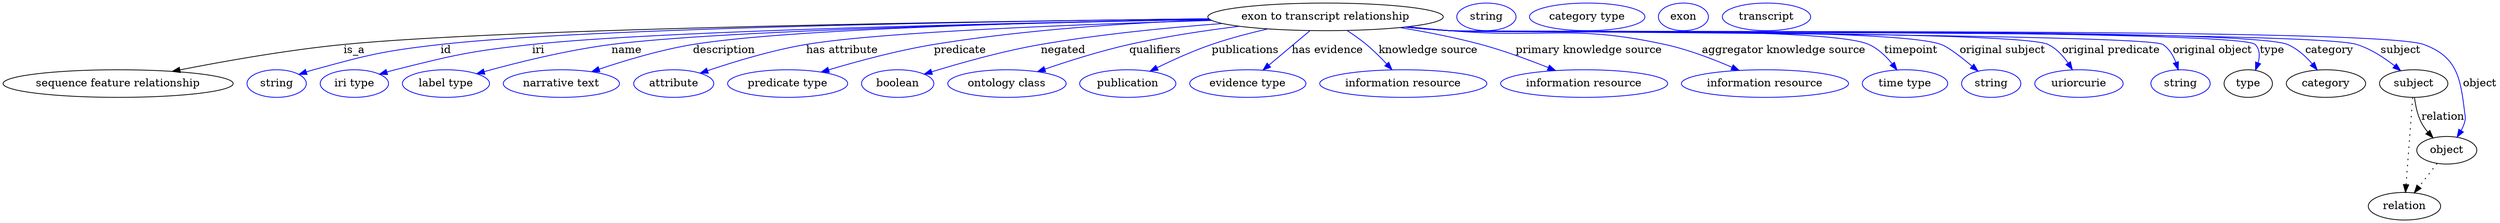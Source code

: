 digraph {
	graph [bb="0,0,3238.5,283"];
	node [label="\N"];
	"exon to transcript relationship"	[height=0.5,
		label="exon to transcript relationship",
		pos="1716.5,265",
		width=4.2427];
	"sequence feature relationship"	[height=0.5,
		pos="149.49,178",
		width=4.1524];
	"exon to transcript relationship" -> "sequence feature relationship"	[label=is_a,
		lp="457.49,221.5",
		pos="e,220.1,193.89 1565.1,262.51 1276.3,259.24 656.64,249.95 443.49,229 370.79,221.85 288.92,207.4 230.08,195.86"];
	id	[color=blue,
		height=0.5,
		label=string,
		pos="355.49,178",
		width=1.0652];
	"exon to transcript relationship" -> id	[color=blue,
		label=id,
		lp="577.49,221.5",
		pos="e,384.21,189.94 1565.2,262.47 1299.3,259.27 758.51,250.3 570.49,229 495.31,220.48 476.45,216.02 403.49,196 400.33,195.13 397.09,\
194.16 393.84,193.14",
		style=solid];
	iri	[color=blue,
		height=0.5,
		label="iri type",
		pos="456.49,178",
		width=1.2277];
	"exon to transcript relationship" -> iri	[color=blue,
		label=iri,
		lp="701.49,221.5",
		pos="e,489.09,190.21 1566.2,261.51 1324,257.04 857.94,246.47 693.49,229 610.87,220.22 590.11,216.07 509.49,196 506.05,195.15 502.52,194.19 \
498.98,193.17",
		style=solid];
	name	[color=blue,
		height=0.5,
		label="label type",
		pos="575.49,178",
		width=1.5707];
	"exon to transcript relationship" -> name	[color=blue,
		label=name,
		lp="810.49,221.5",
		pos="e,615.46,190.85 1566.4,261.61 1343.6,257.51 935.89,247.69 790.49,229 733.01,221.61 668.41,205.5 625.17,193.56",
		style=solid];
	description	[color=blue,
		height=0.5,
		label="narrative text",
		pos="725.49,178",
		width=2.0943];
	"exon to transcript relationship" -> description	[color=blue,
		label=description,
		lp="935.99,221.5",
		pos="e,764.69,193.5 1565.8,261.96 1364.8,258.48 1020,249.65 895.49,229 853.78,222.08 807.86,208.18 774.27,196.79",
		style=solid];
	"has attribute"	[color=blue,
		height=0.5,
		label=attribute,
		pos="870.49,178",
		width=1.4443];
	"exon to transcript relationship" -> "has attribute"	[color=blue,
		label="has attribute",
		lp="1089.5,221.5",
		pos="e,904.86,191.55 1569,260.31 1401.8,255.44 1140,245.47 1042.5,229 998.11,221.5 948.94,206.5 914.58,194.88",
		style=solid];
	predicate	[color=blue,
		height=0.5,
		label="predicate type",
		pos="1018.5,178",
		width=2.1665];
	"exon to transcript relationship" -> predicate	[color=blue,
		label=predicate,
		lp="1242.5,221.5",
		pos="e,1062.1,193 1567.3,261.11 1465.6,257.33 1328.2,248.7 1208.5,229 1161.7,221.3 1109.7,207.21 1071.9,195.94",
		style=solid];
	negated	[color=blue,
		height=0.5,
		label=boolean,
		pos="1161.5,178",
		width=1.2999];
	"exon to transcript relationship" -> negated	[color=blue,
		label=negated,
		lp="1375.5,221.5",
		pos="e,1195.8,190.34 1582.2,256.31 1511.7,251.01 1424.1,242.43 1346.5,229 1297.6,220.54 1243,204.99 1205.8,193.47",
		style=solid];
	qualifiers	[color=blue,
		height=0.5,
		label="ontology class",
		pos="1302.5,178",
		width=2.1304];
	"exon to transcript relationship" -> qualifiers	[color=blue,
		label=qualifiers,
		lp="1495,221.5",
		pos="e,1342.2,193.53 1604.4,252.74 1559.6,247.18 1507.8,239.39 1461.5,229 1424.2,220.63 1383,207.57 1351.9,196.9",
		style=solid];
	publications	[color=blue,
		height=0.5,
		label=publication,
		pos="1459.5,178",
		width=1.7332];
	"exon to transcript relationship" -> publications	[color=blue,
		label=publications,
		lp="1612.5,221.5",
		pos="e,1488.4,194.2 1641.5,249.3 1617.9,243.86 1591.8,237.03 1568.5,229 1544.2,220.66 1518.1,208.78 1497.5,198.69",
		style=solid];
	"has evidence"	[color=blue,
		height=0.5,
		label="evidence type",
		pos="1615.5,178",
		width=2.0943];
	"exon to transcript relationship" -> "has evidence"	[color=blue,
		label="has evidence",
		lp="1719,221.5",
		pos="e,1635.2,195.6 1696,246.8 1680.8,233.96 1659.8,216.27 1643,202.19",
		style=solid];
	"knowledge source"	[color=blue,
		height=0.5,
		label="information resource",
		pos="1817.5,178",
		width=3.015];
	"exon to transcript relationship" -> "knowledge source"	[color=blue,
		label="knowledge source",
		lp="1850,221.5",
		pos="e,1802.8,196.14 1744.5,247.13 1752.9,241.7 1761.8,235.42 1769.5,229 1778.7,221.33 1788,212.07 1795.9,203.61",
		style=solid];
	"primary knowledge source"	[color=blue,
		height=0.5,
		label="information resource",
		pos="2052.5,178",
		width=3.015];
	"exon to transcript relationship" -> "primary knowledge source"	[color=blue,
		label="primary knowledge source",
		lp="2058.5,221.5",
		pos="e,2015.3,195.02 1813.1,251 1846.8,245.49 1884.6,238.18 1918.5,229 1948.1,220.97 1980.4,209.03 2005.9,198.83",
		style=solid];
	"aggregator knowledge source"	[color=blue,
		height=0.5,
		label="information resource",
		pos="2287.5,178",
		width=3.015];
	"exon to transcript relationship" -> "aggregator knowledge source"	[color=blue,
		label="aggregator knowledge source",
		lp="2312,221.5",
		pos="e,2253.9,195.18 1823.6,252.15 1841.9,250.3 1860.7,248.5 1878.5,247 2002.3,236.51 2036.1,255.61 2157.5,229 2187.5,222.41 2219.8,210.02 \
2244.7,199.22",
		style=solid];
	timepoint	[color=blue,
		height=0.5,
		label="time type",
		pos="2469.5,178",
		width=1.5346];
	"exon to transcript relationship" -> timepoint	[color=blue,
		label=timepoint,
		lp="2477.5,221.5",
		pos="e,2459,195.77 1821.4,251.89 1840.4,250.01 1860,248.27 1878.5,247 1938.8,242.84 2367.4,253.92 2422.5,229 2434.5,223.55 2445,213.44 \
2452.9,203.72",
		style=solid];
	"original subject"	[color=blue,
		height=0.5,
		label=string,
		pos="2581.5,178",
		width=1.0652];
	"exon to transcript relationship" -> "original subject"	[color=blue,
		label="original subject",
		lp="2596.5,221.5",
		pos="e,2564.3,194.22 1821,251.85 1840.1,249.97 1859.9,248.24 1878.5,247 1949.2,242.3 2449.7,252.78 2516.5,229 2525.3,225.86 2542.2,212.73 \
2556.6,200.71",
		style=solid];
	"original predicate"	[color=blue,
		height=0.5,
		label=uriorcurie,
		pos="2695.5,178",
		width=1.5887];
	"exon to transcript relationship" -> "original predicate"	[color=blue,
		label="original predicate",
		lp="2737,221.5",
		pos="e,2686.9,196.24 1820.5,251.82 1839.8,249.92 1859.7,248.2 1878.5,247 1921.6,244.24 2616.8,248.15 2655.5,229 2666.2,223.71 2674.9,\
214.09 2681.5,204.69",
		style=solid];
	"original object"	[color=blue,
		height=0.5,
		label=string,
		pos="2827.5,178",
		width=1.0652];
	"exon to transcript relationship" -> "original object"	[color=blue,
		label="original object",
		lp="2869,221.5",
		pos="e,2824.5,195.98 1820.5,251.76 1839.8,249.87 1859.7,248.17 1878.5,247 1904.2,245.41 2783,243.09 2804.5,229 2812.6,223.68 2817.9,214.69 \
2821.4,205.79",
		style=solid];
	type	[height=0.5,
		pos="2915.5,178",
		width=0.86659];
	"exon to transcript relationship" -> type	[color=blue,
		label=type,
		lp="2946.5,221.5",
		pos="e,2924.9,195.54 1820.1,251.77 1839.5,249.87 1859.6,248.15 1878.5,247 1907.5,245.23 2904.1,249.72 2924.5,229 2930.7,222.69 2930.6,\
213.66 2928.3,205",
		style=solid];
	category	[height=0.5,
		pos="3016.5,178",
		width=1.4263];
	"exon to transcript relationship" -> category	[color=blue,
		label=category,
		lp="3021,221.5",
		pos="e,3005.1,195.87 1820.1,251.76 1839.5,249.86 1859.6,248.15 1878.5,247 1938.8,243.34 2910.8,252.6 2966.5,229 2979,223.68 2990.1,213.59 \
2998.6,203.85",
		style=solid];
	subject	[height=0.5,
		pos="3130.5,178",
		width=1.2277];
	"exon to transcript relationship" -> subject	[color=blue,
		label=subject,
		lp="3113.5,221.5",
		pos="e,3113.5,194.76 1820.1,251.74 1839.5,249.84 1859.6,248.13 1878.5,247 1943.8,243.08 2994.1,248.64 3056.5,229 3074.5,223.34 3092.1,\
211.75 3105.6,201.16",
		style=solid];
	object	[height=0.5,
		pos="3173.5,91",
		width=1.0832];
	"exon to transcript relationship" -> object	[color=blue,
		label=object,
		lp="3216.5,178",
		pos="e,3186.9,108.09 1820.1,251.72 1839.5,249.83 1859.6,248.12 1878.5,247 1948.6,242.83 3077.5,253.23 3143.5,229 3186,213.39 3191.2,186.96 \
3196.5,142 3197.3,135.38 3198.4,133.39 3196.5,127 3195.5,123.55 3194,120.13 3192.2,116.85",
		style=solid];
	association_type	[color=blue,
		height=0.5,
		label=string,
		pos="1925.5,265",
		width=1.0652];
	association_category	[color=blue,
		height=0.5,
		label="category type",
		pos="2056.5,265",
		width=2.0762];
	subject -> object	[label=relation,
		lp="3168.5,134.5",
		pos="e,3155.6,107.23 3131.6,159.55 3132.8,149.57 3135.3,137.07 3140.5,127 3142.7,122.68 3145.6,118.52 3148.8,114.66"];
	relation	[height=0.5,
		pos="3118.5,18",
		width=1.2999];
	subject -> relation	[pos="e,3119.8,36.188 3129.2,159.79 3127.1,132.48 3123,78.994 3120.6,46.38",
		style=dotted];
	"exon to transcript relationship_subject"	[color=blue,
		height=0.5,
		label=exon,
		pos="2181.5,265",
		width=0.9027];
	object -> relation	[pos="e,3131.3,35.54 3161,73.889 3154.1,64.939 3145.3,53.617 3137.5,43.584",
		style=dotted];
	"exon to transcript relationship_object"	[color=blue,
		height=0.5,
		label=transcript,
		pos="2289.5,265",
		width=1.5887];
}

